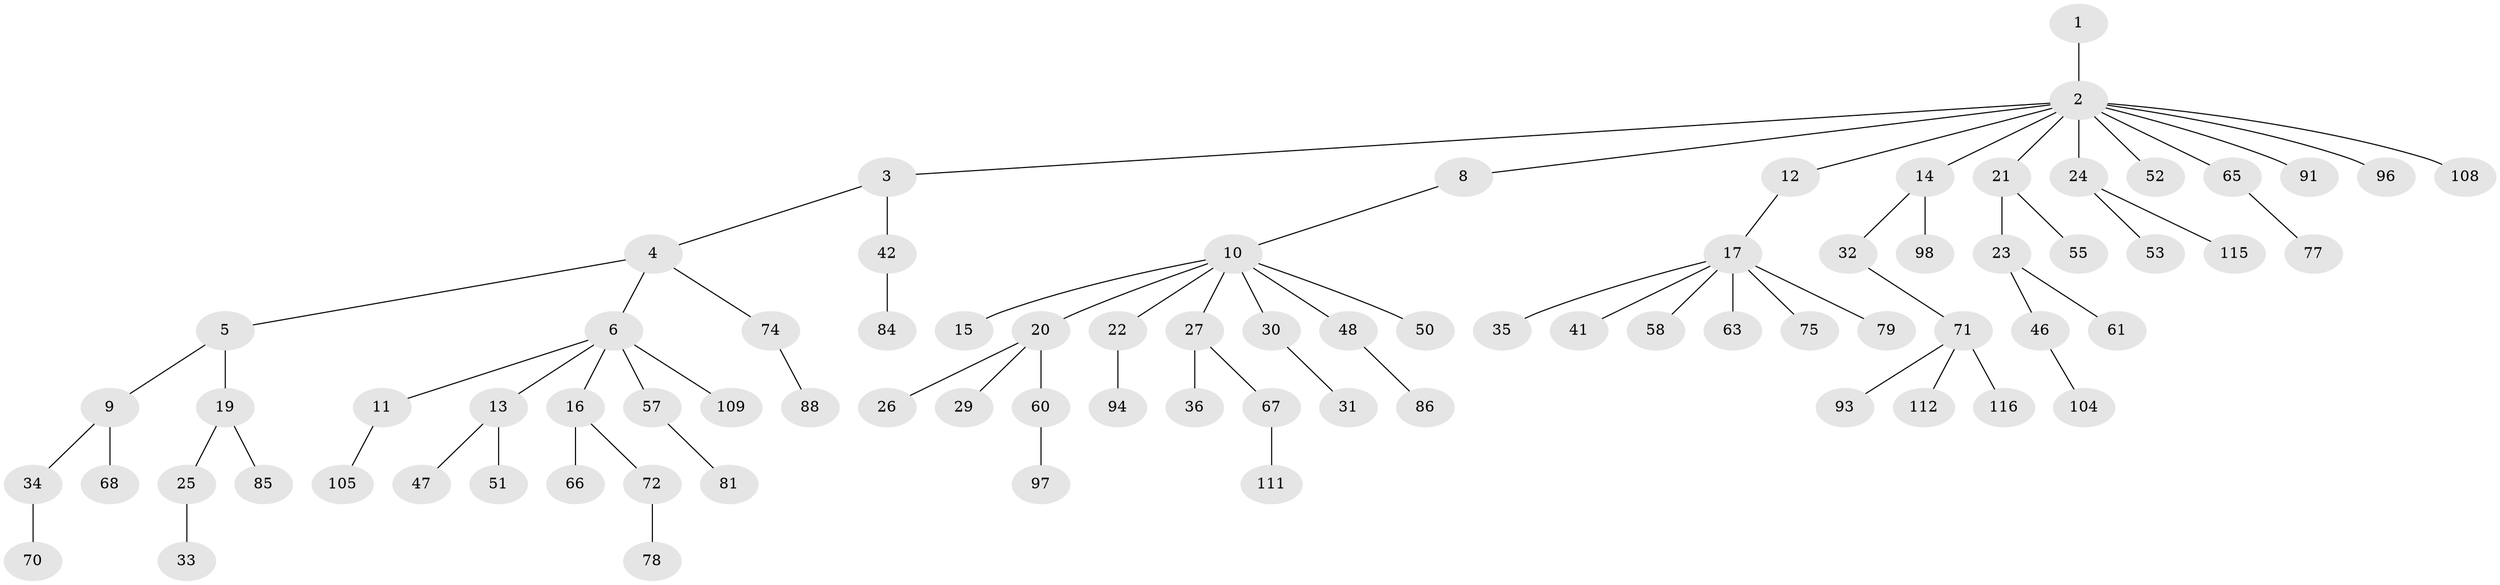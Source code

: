 // original degree distribution, {2: 0.3275862068965517, 9: 0.008620689655172414, 3: 0.11206896551724138, 5: 0.02586206896551724, 4: 0.034482758620689655, 6: 0.008620689655172414, 7: 0.008620689655172414, 8: 0.008620689655172414, 1: 0.46551724137931033}
// Generated by graph-tools (version 1.1) at 2025/11/02/27/25 16:11:26]
// undirected, 79 vertices, 78 edges
graph export_dot {
graph [start="1"]
  node [color=gray90,style=filled];
  1 [super="+113"];
  2 [super="+7"];
  3;
  4 [super="+18"];
  5 [super="+114"];
  6 [super="+39"];
  8;
  9;
  10 [super="+40"];
  11 [super="+38"];
  12;
  13 [super="+37"];
  14 [super="+59"];
  15 [super="+69"];
  16 [super="+64"];
  17 [super="+89"];
  19 [super="+73"];
  20 [super="+49"];
  21 [super="+92"];
  22;
  23 [super="+62"];
  24 [super="+28"];
  25 [super="+80"];
  26;
  27 [super="+45"];
  29;
  30;
  31 [super="+101"];
  32;
  33;
  34 [super="+44"];
  35 [super="+43"];
  36 [super="+54"];
  41 [super="+83"];
  42 [super="+95"];
  46;
  47;
  48 [super="+56"];
  50;
  51;
  52;
  53;
  55;
  57;
  58 [super="+110"];
  60;
  61;
  63;
  65 [super="+76"];
  66 [super="+99"];
  67;
  68 [super="+87"];
  70;
  71 [super="+82"];
  72;
  74;
  75;
  77;
  78 [super="+107"];
  79 [super="+103"];
  81;
  84;
  85;
  86 [super="+100"];
  88 [super="+90"];
  91;
  93;
  94 [super="+106"];
  96;
  97 [super="+102"];
  98;
  104;
  105;
  108;
  109;
  111;
  112;
  115;
  116;
  1 -- 2;
  2 -- 3;
  2 -- 12;
  2 -- 21;
  2 -- 65;
  2 -- 91;
  2 -- 96;
  2 -- 108;
  2 -- 52;
  2 -- 8;
  2 -- 24;
  2 -- 14;
  3 -- 4;
  3 -- 42;
  4 -- 5;
  4 -- 6;
  4 -- 74;
  5 -- 9;
  5 -- 19;
  6 -- 11;
  6 -- 13;
  6 -- 16;
  6 -- 109;
  6 -- 57;
  8 -- 10;
  9 -- 34;
  9 -- 68;
  10 -- 15;
  10 -- 20;
  10 -- 22;
  10 -- 27;
  10 -- 30;
  10 -- 48;
  10 -- 50;
  11 -- 105;
  12 -- 17;
  13 -- 47;
  13 -- 51;
  14 -- 32;
  14 -- 98;
  16 -- 66;
  16 -- 72;
  17 -- 35;
  17 -- 41;
  17 -- 58;
  17 -- 63;
  17 -- 75;
  17 -- 79;
  19 -- 25;
  19 -- 85;
  20 -- 26;
  20 -- 29;
  20 -- 60;
  21 -- 23;
  21 -- 55;
  22 -- 94;
  23 -- 46;
  23 -- 61;
  24 -- 115;
  24 -- 53;
  25 -- 33;
  27 -- 36;
  27 -- 67;
  30 -- 31;
  32 -- 71;
  34 -- 70;
  42 -- 84;
  46 -- 104;
  48 -- 86;
  57 -- 81;
  60 -- 97;
  65 -- 77;
  67 -- 111;
  71 -- 112;
  71 -- 116;
  71 -- 93;
  72 -- 78;
  74 -- 88;
}
